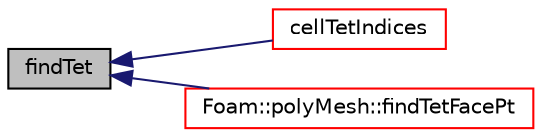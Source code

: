 digraph "findTet"
{
  bgcolor="transparent";
  edge [fontname="Helvetica",fontsize="10",labelfontname="Helvetica",labelfontsize="10"];
  node [fontname="Helvetica",fontsize="10",shape=record];
  rankdir="LR";
  Node1 [label="findTet",height=0.2,width=0.4,color="black", fillcolor="grey75", style="filled", fontcolor="black"];
  Node1 -> Node2 [dir="back",color="midnightblue",fontsize="10",style="solid",fontname="Helvetica"];
  Node2 [label="cellTetIndices",height=0.2,width=0.4,color="red",URL="$a01967.html#a2367ee2c1f7122a5fad6f4af3cbeb6c9",tooltip="Return the tet decomposition of the given cell, see. "];
  Node1 -> Node3 [dir="back",color="midnightblue",fontsize="10",style="solid",fontname="Helvetica"];
  Node3 [label="Foam::polyMesh::findTetFacePt",height=0.2,width=0.4,color="red",URL="$a01961.html#a2f2f2494c6c699d699be837904b28ee6",tooltip="Find the tetFacei and tetPti for point p in celli. "];
}

